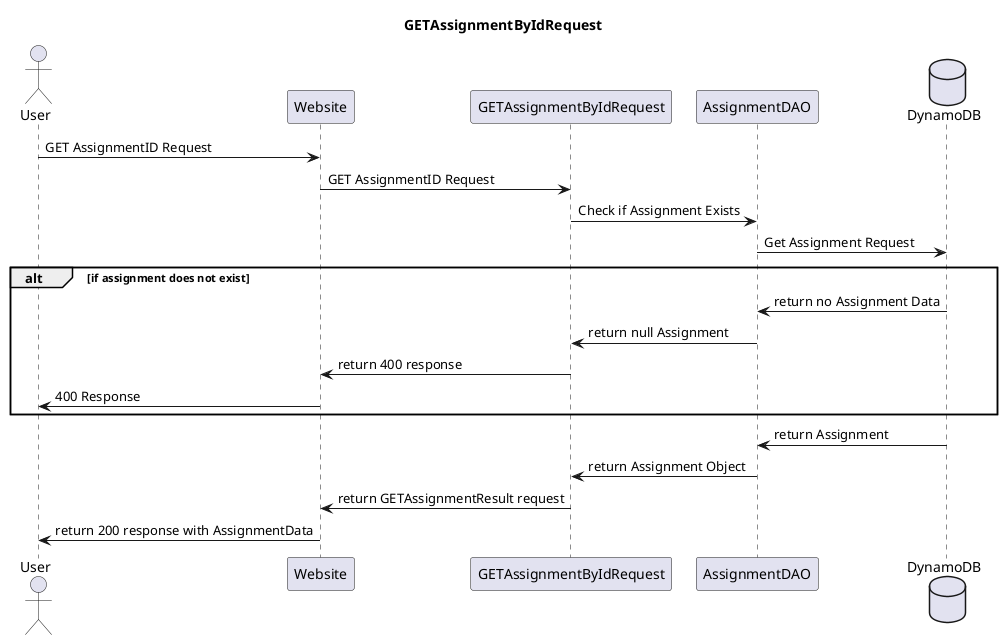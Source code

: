 @startuml

actor "User" as client
participant "Website" as apiGateway
participant "GETAssignmentByIdRequest" as getAssignmentByIdRequest
participant "AssignmentDAO" as assignmentDAO
database "DynamoDB" as dynamoDB

title GETAssignmentByIdRequest

client -> apiGateway : GET AssignmentID Request
apiGateway -> getAssignmentByIdRequest : GET AssignmentID Request
getAssignmentByIdRequest -> assignmentDAO : Check if Assignment Exists
assignmentDAO -> dynamoDB : Get Assignment Request

alt if assignment does not exist
dynamoDB -> assignmentDAO : return no Assignment Data
assignmentDAO -> getAssignmentByIdRequest : return null Assignment
getAssignmentByIdRequest -> apiGateway : return 400 response
apiGateway -> client : 400 Response
end

dynamoDB -> assignmentDAO : return Assignment
assignmentDAO -> getAssignmentByIdRequest : return Assignment Object
getAssignmentByIdRequest -> apiGateway : return GETAssignmentResult request
apiGateway -> client : return 200 response with AssignmentData

@enduml